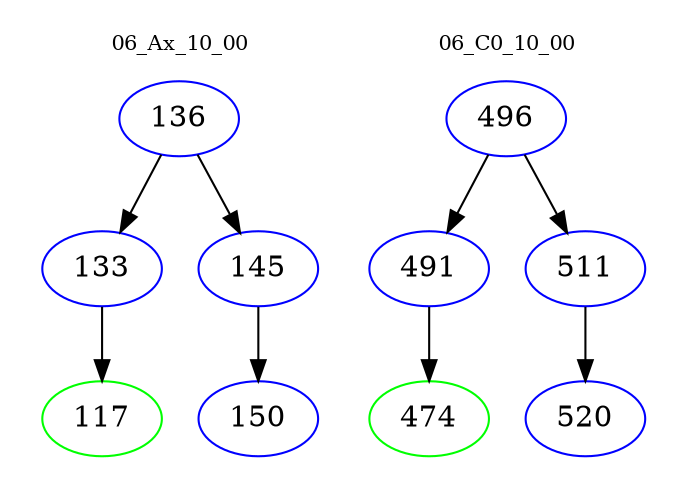 digraph{
subgraph cluster_0 {
color = white
label = "06_Ax_10_00";
fontsize=10;
T0_136 [label="136", color="blue"]
T0_136 -> T0_133 [color="black"]
T0_133 [label="133", color="blue"]
T0_133 -> T0_117 [color="black"]
T0_117 [label="117", color="green"]
T0_136 -> T0_145 [color="black"]
T0_145 [label="145", color="blue"]
T0_145 -> T0_150 [color="black"]
T0_150 [label="150", color="blue"]
}
subgraph cluster_1 {
color = white
label = "06_C0_10_00";
fontsize=10;
T1_496 [label="496", color="blue"]
T1_496 -> T1_491 [color="black"]
T1_491 [label="491", color="blue"]
T1_491 -> T1_474 [color="black"]
T1_474 [label="474", color="green"]
T1_496 -> T1_511 [color="black"]
T1_511 [label="511", color="blue"]
T1_511 -> T1_520 [color="black"]
T1_520 [label="520", color="blue"]
}
}
